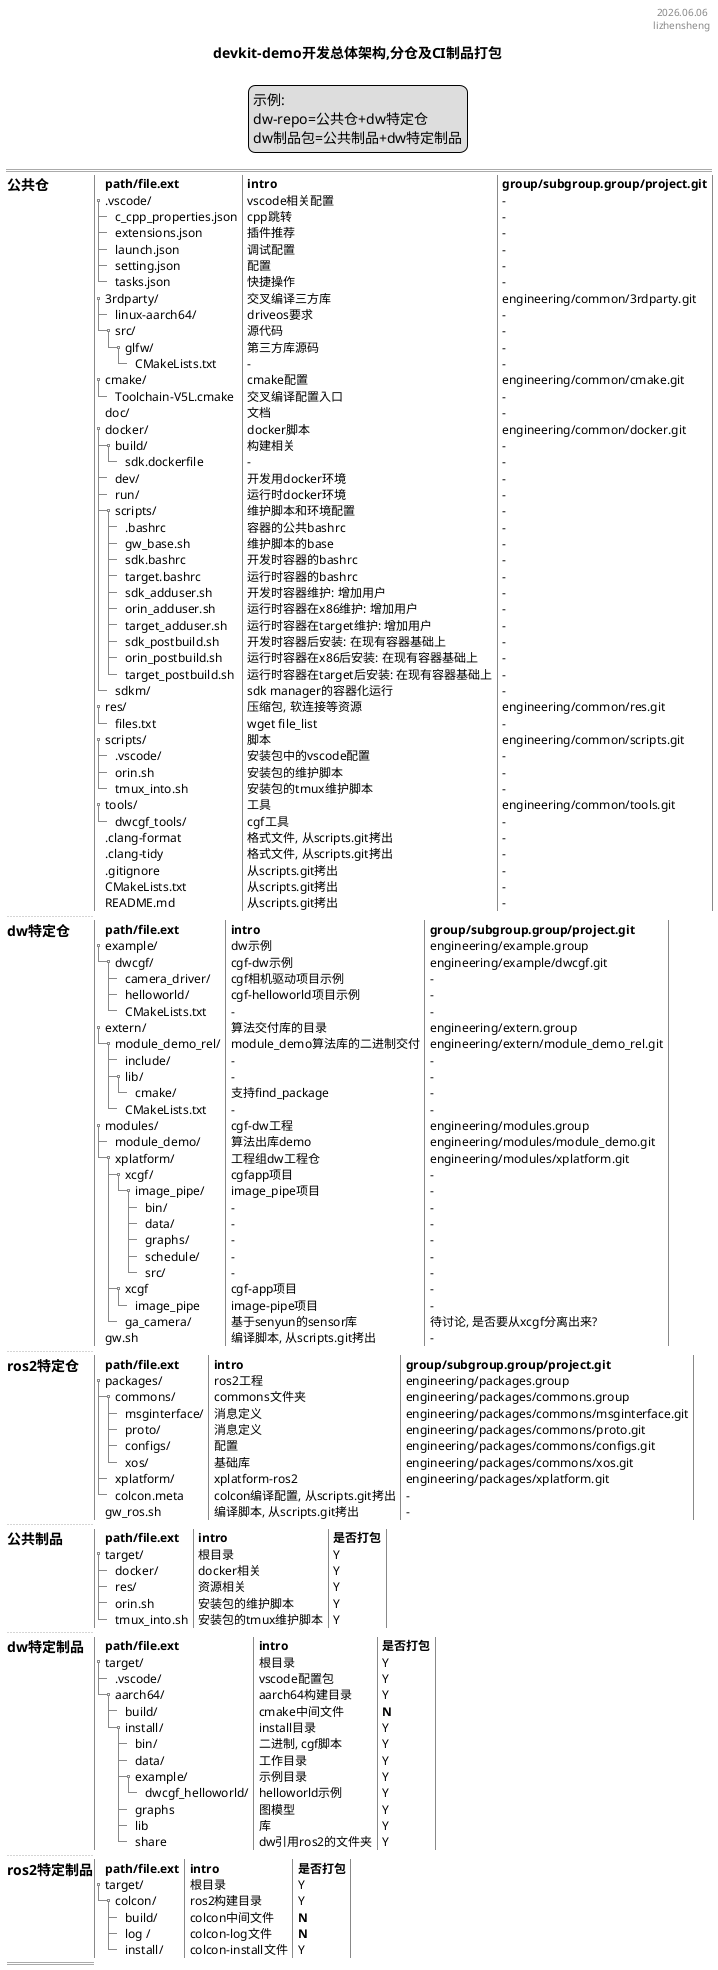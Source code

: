 @startsalt arch-repo
title devkit-demo开发总体架构,分仓及CI制品打包
skinparam monochrome false
header %date("yyyy.MM.dd") \n lizhensheng
legend top
示例:
dw-repo=公共仓+dw特定仓
dw制品包=公共制品+dw特定制品
endlegend
{
==
{
== 公共仓 |
{T!
+ **path/file.ext**            | **intro**          | **group/subgroup.group/project.git**
+ .vscode/           | vscode相关配置  | -
++ c_cpp_properties.json | cpp跳转      | -
++ extensions.json       | 插件推荐     | -
++ launch.json           | 调试配置     | -
++ setting.json          | 配置         | -
++ tasks.json            | 快捷操作     | -
+ 3rdparty/          | 交叉编译三方库    | engineering/common/3rdparty.git
++ linux-aarch64/    | driveos要求       | -
++ src/              | 源代码            | -
+++ glfw/            | 第三方库源码      | -
++++ CMakeLists.txt | - | -
+ cmake/             | cmake配置         | engineering/common/cmake.git
++ Toolchain-V5L.cmake | 交叉编译配置入口 | -
+ doc/               | 文档              | -
+ docker/            | docker脚本        | engineering/common/docker.git
++ build/            | 构建相关          | -
+++ sdk.dockerfile  | - | -
++ dev/              | 开发用docker环境   | -
++ run/              | 运行时docker环境   | -
++ scripts/          | 维护脚本和环境配置  | -
+++ .bashrc         | 容器的公共bashrc       | -
+++ gw_base.sh      | 维护脚本的base     | -
+++ sdk.bashrc      | 开发时容器的bashrc  | -
+++ target.bashrc   | 运行时容器的bashrc   | -
+++ sdk_adduser.sh | 开发时容器维护: 增加用户 | -
+++ orin_adduser.sh | 运行时容器在x86维护: 增加用户 | -
+++ target_adduser.sh | 运行时容器在target维护: 增加用户 | -
+++ sdk_postbuild.sh | 开发时容器后安装: 在现有容器基础上 | -
+++ orin_postbuild.sh |  运行时容器在x86后安装: 在现有容器基础上 | -
+++ target_postbuild.sh | 运行时容器在target后安装: 在现有容器基础上 | -
++ sdkm/              | sdk manager的容器化运行 | -
+res/                 | 压缩包, 软连接等资源    | engineering/common/res.git
++ files.txt           | wget file_list        | -
+ scripts/            | 脚本                    | engineering/common/scripts.git
++ .vscode/           | 安装包中的vscode配置     | -
++ orin.sh            | 安装包的维护脚本        | -
++ tmux_into.sh       | 安装包的tmux维护脚本    | -
+ tools/              | 工具                    | engineering/common/tools.git
++ dwcgf_tools/       | cgf工具                 | -
+ .clang-format       | 格式文件, 从scripts.git拷出 | -
+ .clang-tidy         | 格式文件, 从scripts.git拷出 | -
+ .gitignore          | 从scripts.git拷出          | -
+ CMakeLists.txt      | 从scripts.git拷出          | -
+ README.md           | 从scripts.git拷出          | -
}
..
== dw特定仓 |
{T!
+ **path/file.ext**            | **intro**          | **group/subgroup.group/project.git**
+ example/           | dw示例             | engineering/example.group
++ dwcgf/            | cgf-dw示例         | engineering/example/dwcgf.git
+++ camera_driver/   | cgf相机驱动项目示例 | -
+++ helloworld/      | cgf-helloworld项目示例 | -
+++ CMakeLists.txt   | - | -
+ extern/            | 算法交付库的目录   | engineering/extern.group
++ module_demo_rel/  | module_demo算法库的二进制交付 | engineering/extern/module_demo_rel.git
+++ include/         | - | -
+++ lib/             | - | -
++++ cmake/          | 支持find_package | -
+++ CMakeLists.txt   | - | -
+ modules/           | cgf-dw工程        | engineering/modules.group
++ module_demo/      | 算法出库demo      | engineering/modules/module_demo.git
++ xplatform/        | 工程组dw工程仓    | engineering/modules/xplatform.git
+++ xcgf/            | cgfapp项目      | -
++++ image_pipe/     | image_pipe项目  | -
+++++ bin/           | - | -
+++++ data/          | - | -
+++++ graphs/        | - | -
+++++ schedule/      | - | -
+++++ src/           | - | -
+++ xcgf               | cgf-app项目     | -
++++ image_pipe        | image-pipe项目  | -
+++ ga_camera/        | 基于senyun的sensor库 | 待讨论, 是否要从xcgf分离出来?
+ gw.sh              | 编译脚本, 从scripts.git拷出 | -
}
..
== ros2特定仓 |
{T!
+ **path/file.ext**            | **intro**          | **group/subgroup.group/project.git**
+ packages/           | ros2工程        | engineering/packages.group
++ commons/           | commons文件夹   | engineering/packages/commons.group
+++ msginterface/     | 消息定义        | engineering/packages/commons/msginterface.git
+++ proto/            | 消息定义        | engineering/packages/commons/proto.git
+++ configs/          | 配置           | engineering/packages/commons/configs.git
+++ xos/               | 基础库          | engineering/packages/commons/xos.git
++ xplatform/         | xplatform-ros2 | engineering/packages/xplatform.git
++ colcon.meta        | colcon编译配置, 从scripts.git拷出  | -
+ gw_ros.sh              | 编译脚本, 从scripts.git拷出 | -
}
..
== 公共制品 |
{T!
+ **path/file.ext**            | **intro**          | **是否打包**
+ target/           | 根目录        | Y
++ docker/          | docker相关    | Y
++ res/             | 资源相关       | Y
++ orin.sh            | 安装包的维护脚本        | Y
++ tmux_into.sh       | 安装包的tmux维护脚本    | Y
}
..
== dw特定制品 |
{T!
+ **path/file.ext**            | **intro**          | **是否打包**
+ target/           | 根目录        | Y
++ .vscode/         | vscode配置包  | Y
++ aarch64/         | aarch64构建目录 | Y
+++ build/          | cmake中间文件 | **N**
+++ install/        | install目录   | Y
++++ bin/           | 二进制, cgf脚本 | Y
++++ data/          | 工作目录       | Y
++++ example/        | 示例目录       | Y
+++++ dwcgf_helloworld/ | helloworld示例 | Y
++++ graphs         | 图模型           | Y
++++ lib            | 库                | Y
++++ share          | dw引用ros2的文件夹 | Y
}
..
== ros2特定制品 |
{T!
+ **path/file.ext**            | **intro**          | **是否打包**
+ target/           | 根目录        | Y
++ colcon/          | ros2构建目录  | Y
+++ build/          | colcon中间文件 | **N**
+++ log /           | colcon-log文件 | **N**
+++ install/        | colcon-install文件 | Y
}

==
}
}

@endsalt